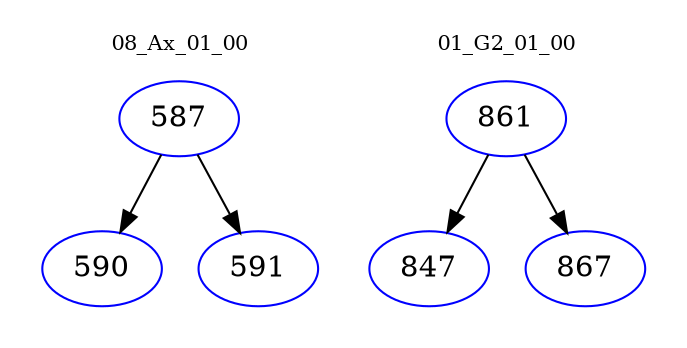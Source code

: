 digraph{
subgraph cluster_0 {
color = white
label = "08_Ax_01_00";
fontsize=10;
T0_587 [label="587", color="blue"]
T0_587 -> T0_590 [color="black"]
T0_590 [label="590", color="blue"]
T0_587 -> T0_591 [color="black"]
T0_591 [label="591", color="blue"]
}
subgraph cluster_1 {
color = white
label = "01_G2_01_00";
fontsize=10;
T1_861 [label="861", color="blue"]
T1_861 -> T1_847 [color="black"]
T1_847 [label="847", color="blue"]
T1_861 -> T1_867 [color="black"]
T1_867 [label="867", color="blue"]
}
}
